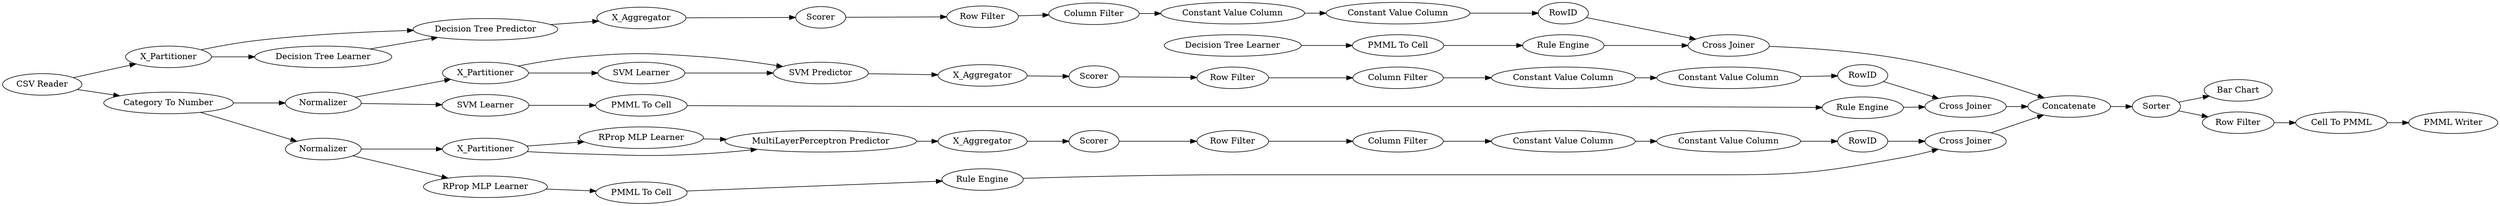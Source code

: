 digraph {
	"-8852886753077498898_39" [label=Normalizer]
	"2446799757007400618_9" [label="Row Filter"]
	"-2708195262328830425_290" [label="Constant Value Column"]
	"2446799757007400618_293" [label=RowID]
	"-6718972160156060656_41" [label=Scorer]
	"2061133905575208768_28" [label="PMML To Cell"]
	"-8852886753077498898_31" [label="RProp MLP Learner"]
	"-6718972160156060656_32" [label="SVM Predictor"]
	"-111238587702334421_293" [label=RowID]
	"-6952811470383998601_38" [label="Cross Joiner"]
	"8465666851646449828_61" [label="PMML Writer"]
	"-6952811470383998601_32" [label="Decision Tree Predictor"]
	"-6952811470383998601_2" [label=X_Partitioner]
	"-2708195262328830425_292" [label="Constant Value Column"]
	"-8852886753077498898_32" [label="MultiLayerPerceptron Predictor"]
	"-6718972160156060656_39" [label="Cross Joiner"]
	"-2708195262328830425_293" [label=RowID]
	"-6952811470383998601_39" [label=Scorer]
	"-111238587702334421_292" [label="Constant Value Column"]
	"-111238587702334421_294" [label="Column Filter"]
	"7744899417964427066_34" [label="Rule Engine"]
	"-6718972160156060656_2" [label=X_Partitioner]
	"-6718972160156060656_31" [label="SVM Learner"]
	"8465666851646449828_52" [label=Sorter]
	"-8852886753077498898_40" [label=Scorer]
	"2446799757007400618_292" [label="Constant Value Column"]
	"-8852886753077498898_2" [label=X_Partitioner]
	"2446799757007400618_294" [label="Column Filter"]
	"7744899417964427066_22" [label="PMML To Cell"]
	"-8852886753077498898_38" [label="Cross Joiner"]
	"8465666851646449828_58" [label="Category To Number"]
	"-2708195262328830425_294" [label="Column Filter"]
	"-490753624593961970_34" [label="PMML To Cell"]
	"-111238587702334421_9" [label="Row Filter"]
	"8465666851646449828_59" [label="Bar Chart"]
	"-2708195262328830425_9" [label="Row Filter"]
	"8465666851646449828_64" [label="CSV Reader"]
	"2446799757007400618_290" [label="Constant Value Column"]
	"-6952811470383998601_7" [label=X_Aggregator]
	"-8852886753077498898_7" [label=X_Aggregator]
	"-490753624593961970_35" [label="Rule Engine"]
	"-6718972160156060656_7" [label=X_Aggregator]
	"-111238587702334421_290" [label="Constant Value Column"]
	"-490753624593961970_33" [label="SVM Learner"]
	"7744899417964427066_35" [label="RProp MLP Learner"]
	"-6718972160156060656_40" [label=Normalizer]
	"8465666851646449828_60" [label=Concatenate]
	"8465666851646449828_53" [label="Row Filter"]
	"2061133905575208768_33" [label="Decision Tree Learner"]
	"-6952811470383998601_31" [label="Decision Tree Learner"]
	"2061133905575208768_34" [label="Rule Engine"]
	"8465666851646449828_54" [label="Cell To PMML"]
	"-6718972160156060656_31" -> "-6718972160156060656_32"
	"-8852886753077498898_2" -> "-8852886753077498898_31"
	"-2708195262328830425_294" -> "-2708195262328830425_290"
	"-8852886753077498898_39" -> "7744899417964427066_35"
	"2446799757007400618_294" -> "2446799757007400618_290"
	"-8852886753077498898_7" -> "-8852886753077498898_40"
	"2446799757007400618_290" -> "2446799757007400618_292"
	"-6718972160156060656_39" -> "8465666851646449828_60"
	"-6952811470383998601_7" -> "-6952811470383998601_39"
	"-2708195262328830425_293" -> "-8852886753077498898_38"
	"-8852886753077498898_31" -> "-8852886753077498898_32"
	"2061133905575208768_28" -> "2061133905575208768_34"
	"-6718972160156060656_40" -> "-490753624593961970_33"
	"7744899417964427066_34" -> "-8852886753077498898_38"
	"-6718972160156060656_2" -> "-6718972160156060656_32"
	"-6718972160156060656_2" -> "-6718972160156060656_31"
	"8465666851646449828_58" -> "-6718972160156060656_40"
	"-6952811470383998601_2" -> "-6952811470383998601_31"
	"2061133905575208768_33" -> "2061133905575208768_28"
	"8465666851646449828_54" -> "8465666851646449828_61"
	"-6718972160156060656_32" -> "-6718972160156060656_7"
	"-6952811470383998601_31" -> "-6952811470383998601_32"
	"-111238587702334421_293" -> "-6952811470383998601_38"
	"-8852886753077498898_2" -> "-8852886753077498898_32"
	"-6952811470383998601_32" -> "-6952811470383998601_7"
	"8465666851646449828_64" -> "-6952811470383998601_2"
	"-6952811470383998601_39" -> "-111238587702334421_9"
	"8465666851646449828_60" -> "8465666851646449828_52"
	"-8852886753077498898_40" -> "-2708195262328830425_9"
	"-490753624593961970_33" -> "-490753624593961970_34"
	"-490753624593961970_34" -> "-490753624593961970_35"
	"8465666851646449828_53" -> "8465666851646449828_54"
	"-111238587702334421_294" -> "-111238587702334421_290"
	"-2708195262328830425_290" -> "-2708195262328830425_292"
	"2446799757007400618_9" -> "2446799757007400618_294"
	"8465666851646449828_58" -> "-8852886753077498898_39"
	"7744899417964427066_35" -> "7744899417964427066_22"
	"-6718972160156060656_40" -> "-6718972160156060656_2"
	"-111238587702334421_292" -> "-111238587702334421_293"
	"8465666851646449828_52" -> "8465666851646449828_59"
	"-6718972160156060656_41" -> "2446799757007400618_9"
	"-6952811470383998601_38" -> "8465666851646449828_60"
	"7744899417964427066_22" -> "7744899417964427066_34"
	"2061133905575208768_34" -> "-6952811470383998601_38"
	"-111238587702334421_290" -> "-111238587702334421_292"
	"-8852886753077498898_39" -> "-8852886753077498898_2"
	"8465666851646449828_52" -> "8465666851646449828_53"
	"-8852886753077498898_38" -> "8465666851646449828_60"
	"-8852886753077498898_32" -> "-8852886753077498898_7"
	"-6952811470383998601_2" -> "-6952811470383998601_32"
	"-490753624593961970_35" -> "-6718972160156060656_39"
	"8465666851646449828_64" -> "8465666851646449828_58"
	"2446799757007400618_292" -> "2446799757007400618_293"
	"2446799757007400618_293" -> "-6718972160156060656_39"
	"-6718972160156060656_7" -> "-6718972160156060656_41"
	"-111238587702334421_9" -> "-111238587702334421_294"
	"-2708195262328830425_9" -> "-2708195262328830425_294"
	"-2708195262328830425_292" -> "-2708195262328830425_293"
	rankdir=LR
}
